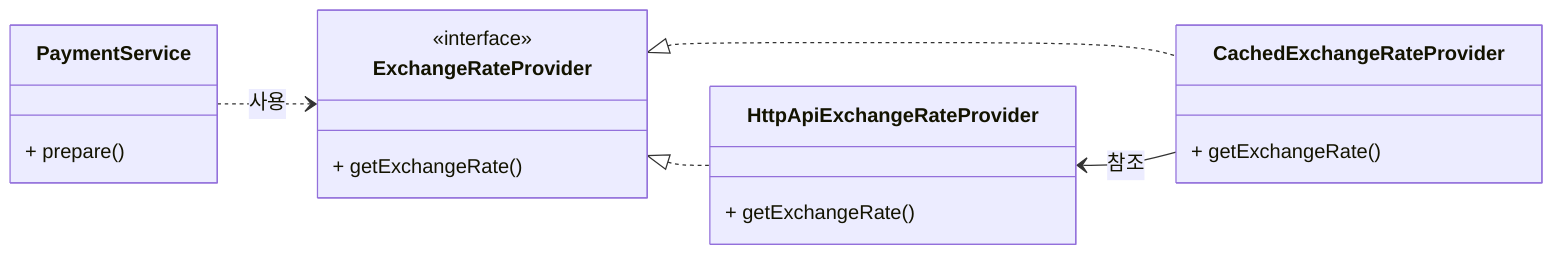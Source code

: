 classDiagram
    direction LR
    class PaymentService {
        + prepare()
    }
    class ExchangeRateProvider {
        <<interface>>
        + getExchangeRate()
    }
    class HttpApiExchangeRateProvider {
        + getExchangeRate()
    }

    class CachedExchangeRateProvider {
        + getExchangeRate()
    }

    PaymentService ..> ExchangeRateProvider: 사용
    ExchangeRateProvider <|.. HttpApiExchangeRateProvider
    ExchangeRateProvider <|.. CachedExchangeRateProvider
    HttpApiExchangeRateProvider <-- CachedExchangeRateProvider: 참조
